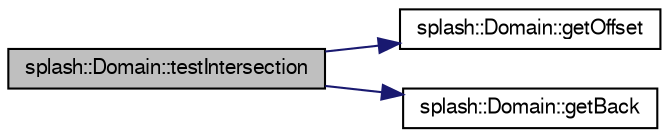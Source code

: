 digraph "splash::Domain::testIntersection"
{
  edge [fontname="FreeSans",fontsize="10",labelfontname="FreeSans",labelfontsize="10"];
  node [fontname="FreeSans",fontsize="10",shape=record];
  rankdir="LR";
  Node1 [label="splash::Domain::testIntersection",height=0.2,width=0.4,color="black", fillcolor="grey75", style="filled" fontcolor="black"];
  Node1 -> Node2 [color="midnightblue",fontsize="10",style="solid",fontname="FreeSans"];
  Node2 [label="splash::Domain::getOffset",height=0.2,width=0.4,color="black", fillcolor="white", style="filled",URL="$classsplash_1_1_domain.html#afdf3a9d343e35d12e63787cd3d8af9b1"];
  Node1 -> Node3 [color="midnightblue",fontsize="10",style="solid",fontname="FreeSans"];
  Node3 [label="splash::Domain::getBack",height=0.2,width=0.4,color="black", fillcolor="white", style="filled",URL="$classsplash_1_1_domain.html#ac138156443cd496ecd2ea760abcaa4eb"];
}
